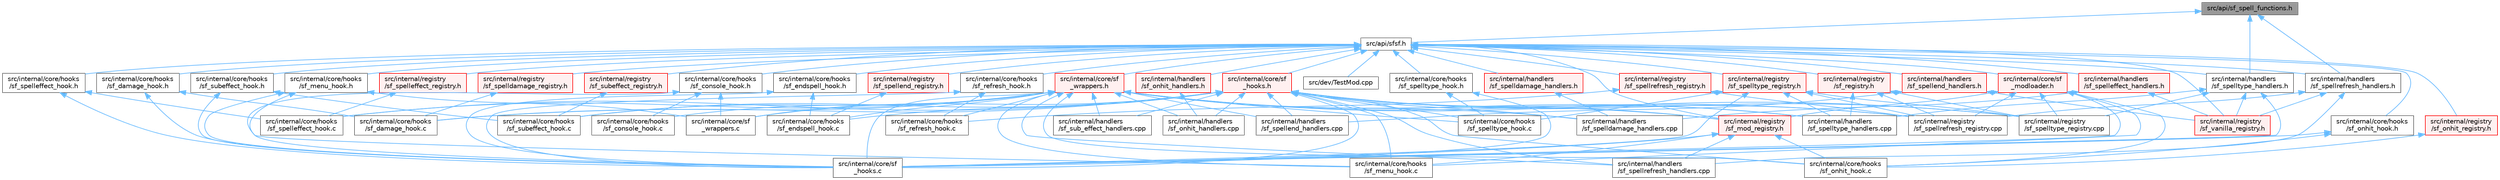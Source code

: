 digraph "src/api/sf_spell_functions.h"
{
 // LATEX_PDF_SIZE
  bgcolor="transparent";
  edge [fontname=Helvetica,fontsize=10,labelfontname=Helvetica,labelfontsize=10];
  node [fontname=Helvetica,fontsize=10,shape=box,height=0.2,width=0.4];
  Node1 [id="Node000001",label="src/api/sf_spell_functions.h",height=0.2,width=0.4,color="gray40", fillcolor="grey60", style="filled", fontcolor="black",tooltip=" "];
  Node1 -> Node2 [id="edge1_Node000001_Node000002",dir="back",color="steelblue1",style="solid",tooltip=" "];
  Node2 [id="Node000002",label="src/api/sfsf.h",height=0.2,width=0.4,color="grey40", fillcolor="white", style="filled",URL="$sfsf_8h.html",tooltip=" "];
  Node2 -> Node3 [id="edge2_Node000002_Node000003",dir="back",color="steelblue1",style="solid",tooltip=" "];
  Node3 [id="Node000003",label="src/dev/TestMod.cpp",height=0.2,width=0.4,color="grey40", fillcolor="white", style="filled",URL="$_test_mod_8cpp.html",tooltip=" "];
  Node2 -> Node4 [id="edge3_Node000002_Node000004",dir="back",color="steelblue1",style="solid",tooltip=" "];
  Node4 [id="Node000004",label="src/internal/core/hooks\l/sf_console_hook.h",height=0.2,width=0.4,color="grey40", fillcolor="white", style="filled",URL="$sf__console__hook_8h.html",tooltip=" "];
  Node4 -> Node5 [id="edge4_Node000004_Node000005",dir="back",color="steelblue1",style="solid",tooltip=" "];
  Node5 [id="Node000005",label="src/internal/core/hooks\l/sf_console_hook.c",height=0.2,width=0.4,color="grey40", fillcolor="white", style="filled",URL="$sf__console__hook_8c.html",tooltip=" "];
  Node4 -> Node6 [id="edge5_Node000004_Node000006",dir="back",color="steelblue1",style="solid",tooltip=" "];
  Node6 [id="Node000006",label="src/internal/core/sf\l_hooks.c",height=0.2,width=0.4,color="grey40", fillcolor="white", style="filled",URL="$sf__hooks_8c.html",tooltip=" "];
  Node4 -> Node7 [id="edge6_Node000004_Node000007",dir="back",color="steelblue1",style="solid",tooltip=" "];
  Node7 [id="Node000007",label="src/internal/core/sf\l_wrappers.c",height=0.2,width=0.4,color="grey40", fillcolor="white", style="filled",URL="$sf__wrappers_8c.html",tooltip=" "];
  Node2 -> Node8 [id="edge7_Node000002_Node000008",dir="back",color="steelblue1",style="solid",tooltip=" "];
  Node8 [id="Node000008",label="src/internal/core/hooks\l/sf_damage_hook.h",height=0.2,width=0.4,color="grey40", fillcolor="white", style="filled",URL="$sf__damage__hook_8h.html",tooltip=" "];
  Node8 -> Node9 [id="edge8_Node000008_Node000009",dir="back",color="steelblue1",style="solid",tooltip=" "];
  Node9 [id="Node000009",label="src/internal/core/hooks\l/sf_damage_hook.c",height=0.2,width=0.4,color="grey40", fillcolor="white", style="filled",URL="$sf__damage__hook_8c.html",tooltip=" "];
  Node8 -> Node6 [id="edge9_Node000008_Node000006",dir="back",color="steelblue1",style="solid",tooltip=" "];
  Node2 -> Node10 [id="edge10_Node000002_Node000010",dir="back",color="steelblue1",style="solid",tooltip=" "];
  Node10 [id="Node000010",label="src/internal/core/hooks\l/sf_endspell_hook.h",height=0.2,width=0.4,color="grey40", fillcolor="white", style="filled",URL="$sf__endspell__hook_8h.html",tooltip=" "];
  Node10 -> Node11 [id="edge11_Node000010_Node000011",dir="back",color="steelblue1",style="solid",tooltip=" "];
  Node11 [id="Node000011",label="src/internal/core/hooks\l/sf_endspell_hook.c",height=0.2,width=0.4,color="grey40", fillcolor="white", style="filled",URL="$sf__endspell__hook_8c.html",tooltip=" "];
  Node10 -> Node6 [id="edge12_Node000010_Node000006",dir="back",color="steelblue1",style="solid",tooltip=" "];
  Node2 -> Node12 [id="edge13_Node000002_Node000012",dir="back",color="steelblue1",style="solid",tooltip=" "];
  Node12 [id="Node000012",label="src/internal/core/hooks\l/sf_menu_hook.h",height=0.2,width=0.4,color="grey40", fillcolor="white", style="filled",URL="$sf__menu__hook_8h.html",tooltip=" "];
  Node12 -> Node13 [id="edge14_Node000012_Node000013",dir="back",color="steelblue1",style="solid",tooltip=" "];
  Node13 [id="Node000013",label="src/internal/core/hooks\l/sf_menu_hook.c",height=0.2,width=0.4,color="grey40", fillcolor="white", style="filled",URL="$sf__menu__hook_8c.html",tooltip=" "];
  Node12 -> Node6 [id="edge15_Node000012_Node000006",dir="back",color="steelblue1",style="solid",tooltip=" "];
  Node12 -> Node7 [id="edge16_Node000012_Node000007",dir="back",color="steelblue1",style="solid",tooltip=" "];
  Node2 -> Node14 [id="edge17_Node000002_Node000014",dir="back",color="steelblue1",style="solid",tooltip=" "];
  Node14 [id="Node000014",label="src/internal/core/hooks\l/sf_onhit_hook.h",height=0.2,width=0.4,color="grey40", fillcolor="white", style="filled",URL="$sf__onhit__hook_8h.html",tooltip=" "];
  Node14 -> Node15 [id="edge18_Node000014_Node000015",dir="back",color="steelblue1",style="solid",tooltip=" "];
  Node15 [id="Node000015",label="src/internal/core/hooks\l/sf_onhit_hook.c",height=0.2,width=0.4,color="grey40", fillcolor="white", style="filled",URL="$sf__onhit__hook_8c.html",tooltip=" "];
  Node14 -> Node6 [id="edge19_Node000014_Node000006",dir="back",color="steelblue1",style="solid",tooltip=" "];
  Node2 -> Node16 [id="edge20_Node000002_Node000016",dir="back",color="steelblue1",style="solid",tooltip=" "];
  Node16 [id="Node000016",label="src/internal/core/hooks\l/sf_refresh_hook.h",height=0.2,width=0.4,color="grey40", fillcolor="white", style="filled",URL="$sf__refresh__hook_8h.html",tooltip=" "];
  Node16 -> Node17 [id="edge21_Node000016_Node000017",dir="back",color="steelblue1",style="solid",tooltip=" "];
  Node17 [id="Node000017",label="src/internal/core/hooks\l/sf_refresh_hook.c",height=0.2,width=0.4,color="grey40", fillcolor="white", style="filled",URL="$sf__refresh__hook_8c.html",tooltip=" "];
  Node16 -> Node6 [id="edge22_Node000016_Node000006",dir="back",color="steelblue1",style="solid",tooltip=" "];
  Node2 -> Node18 [id="edge23_Node000002_Node000018",dir="back",color="steelblue1",style="solid",tooltip=" "];
  Node18 [id="Node000018",label="src/internal/core/hooks\l/sf_spelleffect_hook.h",height=0.2,width=0.4,color="grey40", fillcolor="white", style="filled",URL="$sf__spelleffect__hook_8h.html",tooltip=" "];
  Node18 -> Node19 [id="edge24_Node000018_Node000019",dir="back",color="steelblue1",style="solid",tooltip=" "];
  Node19 [id="Node000019",label="src/internal/core/hooks\l/sf_spelleffect_hook.c",height=0.2,width=0.4,color="grey40", fillcolor="white", style="filled",URL="$sf__spelleffect__hook_8c.html",tooltip=" "];
  Node18 -> Node6 [id="edge25_Node000018_Node000006",dir="back",color="steelblue1",style="solid",tooltip=" "];
  Node2 -> Node20 [id="edge26_Node000002_Node000020",dir="back",color="steelblue1",style="solid",tooltip=" "];
  Node20 [id="Node000020",label="src/internal/core/hooks\l/sf_spelltype_hook.h",height=0.2,width=0.4,color="grey40", fillcolor="white", style="filled",URL="$sf__spelltype__hook_8h.html",tooltip=" "];
  Node20 -> Node21 [id="edge27_Node000020_Node000021",dir="back",color="steelblue1",style="solid",tooltip=" "];
  Node21 [id="Node000021",label="src/internal/core/hooks\l/sf_spelltype_hook.c",height=0.2,width=0.4,color="grey40", fillcolor="white", style="filled",URL="$sf__spelltype__hook_8c.html",tooltip=" "];
  Node20 -> Node6 [id="edge28_Node000020_Node000006",dir="back",color="steelblue1",style="solid",tooltip=" "];
  Node2 -> Node22 [id="edge29_Node000002_Node000022",dir="back",color="steelblue1",style="solid",tooltip=" "];
  Node22 [id="Node000022",label="src/internal/core/hooks\l/sf_subeffect_hook.h",height=0.2,width=0.4,color="grey40", fillcolor="white", style="filled",URL="$sf__subeffect__hook_8h.html",tooltip=" "];
  Node22 -> Node23 [id="edge30_Node000022_Node000023",dir="back",color="steelblue1",style="solid",tooltip=" "];
  Node23 [id="Node000023",label="src/internal/core/hooks\l/sf_subeffect_hook.c",height=0.2,width=0.4,color="grey40", fillcolor="white", style="filled",URL="$sf__subeffect__hook_8c.html",tooltip=" "];
  Node22 -> Node6 [id="edge31_Node000022_Node000006",dir="back",color="steelblue1",style="solid",tooltip=" "];
  Node2 -> Node24 [id="edge32_Node000002_Node000024",dir="back",color="steelblue1",style="solid",tooltip=" "];
  Node24 [id="Node000024",label="src/internal/core/sf\l_hooks.h",height=0.2,width=0.4,color="red", fillcolor="#FFF0F0", style="filled",URL="$sf__hooks_8h.html",tooltip=" "];
  Node24 -> Node9 [id="edge33_Node000024_Node000009",dir="back",color="steelblue1",style="solid",tooltip=" "];
  Node24 -> Node11 [id="edge34_Node000024_Node000011",dir="back",color="steelblue1",style="solid",tooltip=" "];
  Node24 -> Node13 [id="edge35_Node000024_Node000013",dir="back",color="steelblue1",style="solid",tooltip=" "];
  Node24 -> Node15 [id="edge36_Node000024_Node000015",dir="back",color="steelblue1",style="solid",tooltip=" "];
  Node24 -> Node19 [id="edge37_Node000024_Node000019",dir="back",color="steelblue1",style="solid",tooltip=" "];
  Node24 -> Node21 [id="edge38_Node000024_Node000021",dir="back",color="steelblue1",style="solid",tooltip=" "];
  Node24 -> Node23 [id="edge39_Node000024_Node000023",dir="back",color="steelblue1",style="solid",tooltip=" "];
  Node24 -> Node6 [id="edge40_Node000024_Node000006",dir="back",color="steelblue1",style="solid",tooltip=" "];
  Node24 -> Node7 [id="edge41_Node000024_Node000007",dir="back",color="steelblue1",style="solid",tooltip=" "];
  Node24 -> Node25 [id="edge42_Node000024_Node000025",dir="back",color="steelblue1",style="solid",tooltip=" "];
  Node25 [id="Node000025",label="src/internal/handlers\l/sf_onhit_handlers.cpp",height=0.2,width=0.4,color="grey40", fillcolor="white", style="filled",URL="$sf__onhit__handlers_8cpp.html",tooltip=" "];
  Node24 -> Node26 [id="edge43_Node000024_Node000026",dir="back",color="steelblue1",style="solid",tooltip=" "];
  Node26 [id="Node000026",label="src/internal/handlers\l/sf_spelldamage_handlers.cpp",height=0.2,width=0.4,color="grey40", fillcolor="white", style="filled",URL="$sf__spelldamage__handlers_8cpp.html",tooltip=" "];
  Node24 -> Node27 [id="edge44_Node000024_Node000027",dir="back",color="steelblue1",style="solid",tooltip=" "];
  Node27 [id="Node000027",label="src/internal/handlers\l/sf_spellend_handlers.cpp",height=0.2,width=0.4,color="grey40", fillcolor="white", style="filled",URL="$sf__spellend__handlers_8cpp.html",tooltip=" "];
  Node24 -> Node28 [id="edge45_Node000024_Node000028",dir="back",color="steelblue1",style="solid",tooltip=" "];
  Node28 [id="Node000028",label="src/internal/handlers\l/sf_spellrefresh_handlers.cpp",height=0.2,width=0.4,color="grey40", fillcolor="white", style="filled",URL="$sf__spellrefresh__handlers_8cpp.html",tooltip=" "];
  Node24 -> Node29 [id="edge46_Node000024_Node000029",dir="back",color="steelblue1",style="solid",tooltip=" "];
  Node29 [id="Node000029",label="src/internal/handlers\l/sf_spelltype_handlers.cpp",height=0.2,width=0.4,color="grey40", fillcolor="white", style="filled",URL="$sf__spelltype__handlers_8cpp.html",tooltip=" "];
  Node24 -> Node30 [id="edge47_Node000024_Node000030",dir="back",color="steelblue1",style="solid",tooltip=" "];
  Node30 [id="Node000030",label="src/internal/handlers\l/sf_sub_effect_handlers.cpp",height=0.2,width=0.4,color="grey40", fillcolor="white", style="filled",URL="$sf__sub__effect__handlers_8cpp.html",tooltip=" "];
  Node24 -> Node31 [id="edge48_Node000024_Node000031",dir="back",color="steelblue1",style="solid",tooltip=" "];
  Node31 [id="Node000031",label="src/internal/registry\l/sf_mod_registry.h",height=0.2,width=0.4,color="red", fillcolor="#FFF0F0", style="filled",URL="$sf__mod__registry_8h.html",tooltip=" "];
  Node31 -> Node13 [id="edge49_Node000031_Node000013",dir="back",color="steelblue1",style="solid",tooltip=" "];
  Node31 -> Node15 [id="edge50_Node000031_Node000015",dir="back",color="steelblue1",style="solid",tooltip=" "];
  Node31 -> Node6 [id="edge51_Node000031_Node000006",dir="back",color="steelblue1",style="solid",tooltip=" "];
  Node31 -> Node28 [id="edge52_Node000031_Node000028",dir="back",color="steelblue1",style="solid",tooltip=" "];
  Node24 -> Node34 [id="edge53_Node000024_Node000034",dir="back",color="steelblue1",style="solid",tooltip=" "];
  Node34 [id="Node000034",label="src/internal/registry\l/sf_spellrefresh_registry.cpp",height=0.2,width=0.4,color="grey40", fillcolor="white", style="filled",URL="$sf__spellrefresh__registry_8cpp.html",tooltip=" "];
  Node24 -> Node35 [id="edge54_Node000024_Node000035",dir="back",color="steelblue1",style="solid",tooltip=" "];
  Node35 [id="Node000035",label="src/internal/registry\l/sf_spelltype_registry.cpp",height=0.2,width=0.4,color="grey40", fillcolor="white", style="filled",URL="$sf__spelltype__registry_8cpp.html",tooltip=" "];
  Node2 -> Node39 [id="edge55_Node000002_Node000039",dir="back",color="steelblue1",style="solid",tooltip=" "];
  Node39 [id="Node000039",label="src/internal/core/sf\l_modloader.h",height=0.2,width=0.4,color="red", fillcolor="#FFF0F0", style="filled",URL="$sf__modloader_8h.html",tooltip=" "];
  Node39 -> Node13 [id="edge56_Node000039_Node000013",dir="back",color="steelblue1",style="solid",tooltip=" "];
  Node39 -> Node15 [id="edge57_Node000039_Node000015",dir="back",color="steelblue1",style="solid",tooltip=" "];
  Node39 -> Node6 [id="edge58_Node000039_Node000006",dir="back",color="steelblue1",style="solid",tooltip=" "];
  Node39 -> Node31 [id="edge59_Node000039_Node000031",dir="back",color="steelblue1",style="solid",tooltip=" "];
  Node39 -> Node34 [id="edge60_Node000039_Node000034",dir="back",color="steelblue1",style="solid",tooltip=" "];
  Node39 -> Node35 [id="edge61_Node000039_Node000035",dir="back",color="steelblue1",style="solid",tooltip=" "];
  Node2 -> Node45 [id="edge62_Node000002_Node000045",dir="back",color="steelblue1",style="solid",tooltip=" "];
  Node45 [id="Node000045",label="src/internal/core/sf\l_wrappers.h",height=0.2,width=0.4,color="red", fillcolor="#FFF0F0", style="filled",URL="$sf__wrappers_8h.html",tooltip=" "];
  Node45 -> Node5 [id="edge63_Node000045_Node000005",dir="back",color="steelblue1",style="solid",tooltip=" "];
  Node45 -> Node9 [id="edge64_Node000045_Node000009",dir="back",color="steelblue1",style="solid",tooltip=" "];
  Node45 -> Node11 [id="edge65_Node000045_Node000011",dir="back",color="steelblue1",style="solid",tooltip=" "];
  Node45 -> Node13 [id="edge66_Node000045_Node000013",dir="back",color="steelblue1",style="solid",tooltip=" "];
  Node45 -> Node15 [id="edge67_Node000045_Node000015",dir="back",color="steelblue1",style="solid",tooltip=" "];
  Node45 -> Node17 [id="edge68_Node000045_Node000017",dir="back",color="steelblue1",style="solid",tooltip=" "];
  Node45 -> Node19 [id="edge69_Node000045_Node000019",dir="back",color="steelblue1",style="solid",tooltip=" "];
  Node45 -> Node21 [id="edge70_Node000045_Node000021",dir="back",color="steelblue1",style="solid",tooltip=" "];
  Node45 -> Node23 [id="edge71_Node000045_Node000023",dir="back",color="steelblue1",style="solid",tooltip=" "];
  Node45 -> Node6 [id="edge72_Node000045_Node000006",dir="back",color="steelblue1",style="solid",tooltip=" "];
  Node45 -> Node7 [id="edge73_Node000045_Node000007",dir="back",color="steelblue1",style="solid",tooltip=" "];
  Node45 -> Node25 [id="edge74_Node000045_Node000025",dir="back",color="steelblue1",style="solid",tooltip=" "];
  Node45 -> Node26 [id="edge75_Node000045_Node000026",dir="back",color="steelblue1",style="solid",tooltip=" "];
  Node45 -> Node27 [id="edge76_Node000045_Node000027",dir="back",color="steelblue1",style="solid",tooltip=" "];
  Node45 -> Node28 [id="edge77_Node000045_Node000028",dir="back",color="steelblue1",style="solid",tooltip=" "];
  Node45 -> Node29 [id="edge78_Node000045_Node000029",dir="back",color="steelblue1",style="solid",tooltip=" "];
  Node45 -> Node30 [id="edge79_Node000045_Node000030",dir="back",color="steelblue1",style="solid",tooltip=" "];
  Node45 -> Node31 [id="edge80_Node000045_Node000031",dir="back",color="steelblue1",style="solid",tooltip=" "];
  Node45 -> Node34 [id="edge81_Node000045_Node000034",dir="back",color="steelblue1",style="solid",tooltip=" "];
  Node45 -> Node35 [id="edge82_Node000045_Node000035",dir="back",color="steelblue1",style="solid",tooltip=" "];
  Node2 -> Node47 [id="edge83_Node000002_Node000047",dir="back",color="steelblue1",style="solid",tooltip=" "];
  Node47 [id="Node000047",label="src/internal/handlers\l/sf_onhit_handlers.h",height=0.2,width=0.4,color="red", fillcolor="#FFF0F0", style="filled",URL="$sf__onhit__handlers_8h.html",tooltip=" "];
  Node47 -> Node25 [id="edge84_Node000047_Node000025",dir="back",color="steelblue1",style="solid",tooltip=" "];
  Node2 -> Node48 [id="edge85_Node000002_Node000048",dir="back",color="steelblue1",style="solid",tooltip=" "];
  Node48 [id="Node000048",label="src/internal/handlers\l/sf_spelldamage_handlers.h",height=0.2,width=0.4,color="red", fillcolor="#FFF0F0", style="filled",URL="$sf__spelldamage__handlers_8h.html",tooltip=" "];
  Node48 -> Node26 [id="edge86_Node000048_Node000026",dir="back",color="steelblue1",style="solid",tooltip=" "];
  Node2 -> Node49 [id="edge87_Node000002_Node000049",dir="back",color="steelblue1",style="solid",tooltip=" "];
  Node49 [id="Node000049",label="src/internal/handlers\l/sf_spelleffect_handlers.h",height=0.2,width=0.4,color="red", fillcolor="#FFF0F0", style="filled",URL="$sf__spelleffect__handlers_8h.html",tooltip=" "];
  Node49 -> Node26 [id="edge88_Node000049_Node000026",dir="back",color="steelblue1",style="solid",tooltip=" "];
  Node49 -> Node50 [id="edge89_Node000049_Node000050",dir="back",color="steelblue1",style="solid",tooltip=" "];
  Node50 [id="Node000050",label="src/internal/registry\l/sf_vanilla_registry.h",height=0.2,width=0.4,color="red", fillcolor="#FFF0F0", style="filled",URL="$sf__vanilla__registry_8h.html",tooltip=" "];
  Node2 -> Node51 [id="edge90_Node000002_Node000051",dir="back",color="steelblue1",style="solid",tooltip=" "];
  Node51 [id="Node000051",label="src/internal/handlers\l/sf_spellend_handlers.h",height=0.2,width=0.4,color="red", fillcolor="#FFF0F0", style="filled",URL="$sf__spellend__handlers_8h.html",tooltip=" "];
  Node51 -> Node27 [id="edge91_Node000051_Node000027",dir="back",color="steelblue1",style="solid",tooltip=" "];
  Node51 -> Node50 [id="edge92_Node000051_Node000050",dir="back",color="steelblue1",style="solid",tooltip=" "];
  Node2 -> Node52 [id="edge93_Node000002_Node000052",dir="back",color="steelblue1",style="solid",tooltip=" "];
  Node52 [id="Node000052",label="src/internal/handlers\l/sf_spellrefresh_handlers.h",height=0.2,width=0.4,color="grey40", fillcolor="white", style="filled",URL="$sf__spellrefresh__handlers_8h.html",tooltip=" "];
  Node52 -> Node28 [id="edge94_Node000052_Node000028",dir="back",color="steelblue1",style="solid",tooltip=" "];
  Node52 -> Node34 [id="edge95_Node000052_Node000034",dir="back",color="steelblue1",style="solid",tooltip=" "];
  Node52 -> Node50 [id="edge96_Node000052_Node000050",dir="back",color="steelblue1",style="solid",tooltip=" "];
  Node2 -> Node53 [id="edge97_Node000002_Node000053",dir="back",color="steelblue1",style="solid",tooltip=" "];
  Node53 [id="Node000053",label="src/internal/handlers\l/sf_spelltype_handlers.h",height=0.2,width=0.4,color="grey40", fillcolor="white", style="filled",URL="$sf__spelltype__handlers_8h.html",tooltip=" "];
  Node53 -> Node6 [id="edge98_Node000053_Node000006",dir="back",color="steelblue1",style="solid",tooltip=" "];
  Node53 -> Node29 [id="edge99_Node000053_Node000029",dir="back",color="steelblue1",style="solid",tooltip=" "];
  Node53 -> Node35 [id="edge100_Node000053_Node000035",dir="back",color="steelblue1",style="solid",tooltip=" "];
  Node53 -> Node50 [id="edge101_Node000053_Node000050",dir="back",color="steelblue1",style="solid",tooltip=" "];
  Node2 -> Node31 [id="edge102_Node000002_Node000031",dir="back",color="steelblue1",style="solid",tooltip=" "];
  Node2 -> Node54 [id="edge103_Node000002_Node000054",dir="back",color="steelblue1",style="solid",tooltip=" "];
  Node54 [id="Node000054",label="src/internal/registry\l/sf_onhit_registry.h",height=0.2,width=0.4,color="red", fillcolor="#FFF0F0", style="filled",URL="$sf__onhit__registry_8h.html",tooltip=" "];
  Node54 -> Node15 [id="edge104_Node000054_Node000015",dir="back",color="steelblue1",style="solid",tooltip=" "];
  Node2 -> Node55 [id="edge105_Node000002_Node000055",dir="back",color="steelblue1",style="solid",tooltip=" "];
  Node55 [id="Node000055",label="src/internal/registry\l/sf_registry.h",height=0.2,width=0.4,color="red", fillcolor="#FFF0F0", style="filled",URL="$sf__registry_8h.html",tooltip=" "];
  Node55 -> Node29 [id="edge106_Node000055_Node000029",dir="back",color="steelblue1",style="solid",tooltip=" "];
  Node55 -> Node34 [id="edge107_Node000055_Node000034",dir="back",color="steelblue1",style="solid",tooltip=" "];
  Node55 -> Node35 [id="edge108_Node000055_Node000035",dir="back",color="steelblue1",style="solid",tooltip=" "];
  Node2 -> Node56 [id="edge109_Node000002_Node000056",dir="back",color="steelblue1",style="solid",tooltip=" "];
  Node56 [id="Node000056",label="src/internal/registry\l/sf_spelldamage_registry.h",height=0.2,width=0.4,color="red", fillcolor="#FFF0F0", style="filled",URL="$sf__spelldamage__registry_8h.html",tooltip=" "];
  Node56 -> Node9 [id="edge110_Node000056_Node000009",dir="back",color="steelblue1",style="solid",tooltip=" "];
  Node2 -> Node57 [id="edge111_Node000002_Node000057",dir="back",color="steelblue1",style="solid",tooltip=" "];
  Node57 [id="Node000057",label="src/internal/registry\l/sf_spelleffect_registry.h",height=0.2,width=0.4,color="red", fillcolor="#FFF0F0", style="filled",URL="$sf__spelleffect__registry_8h.html",tooltip=" "];
  Node57 -> Node19 [id="edge112_Node000057_Node000019",dir="back",color="steelblue1",style="solid",tooltip=" "];
  Node2 -> Node58 [id="edge113_Node000002_Node000058",dir="back",color="steelblue1",style="solid",tooltip=" "];
  Node58 [id="Node000058",label="src/internal/registry\l/sf_spellend_registry.h",height=0.2,width=0.4,color="red", fillcolor="#FFF0F0", style="filled",URL="$sf__spellend__registry_8h.html",tooltip=" "];
  Node58 -> Node11 [id="edge114_Node000058_Node000011",dir="back",color="steelblue1",style="solid",tooltip=" "];
  Node2 -> Node59 [id="edge115_Node000002_Node000059",dir="back",color="steelblue1",style="solid",tooltip=" "];
  Node59 [id="Node000059",label="src/internal/registry\l/sf_spellrefresh_registry.h",height=0.2,width=0.4,color="red", fillcolor="#FFF0F0", style="filled",URL="$sf__spellrefresh__registry_8h.html",tooltip=" "];
  Node59 -> Node17 [id="edge116_Node000059_Node000017",dir="back",color="steelblue1",style="solid",tooltip=" "];
  Node59 -> Node34 [id="edge117_Node000059_Node000034",dir="back",color="steelblue1",style="solid",tooltip=" "];
  Node2 -> Node60 [id="edge118_Node000002_Node000060",dir="back",color="steelblue1",style="solid",tooltip=" "];
  Node60 [id="Node000060",label="src/internal/registry\l/sf_spelltype_registry.h",height=0.2,width=0.4,color="red", fillcolor="#FFF0F0", style="filled",URL="$sf__spelltype__registry_8h.html",tooltip=" "];
  Node60 -> Node21 [id="edge119_Node000060_Node000021",dir="back",color="steelblue1",style="solid",tooltip=" "];
  Node60 -> Node6 [id="edge120_Node000060_Node000006",dir="back",color="steelblue1",style="solid",tooltip=" "];
  Node60 -> Node29 [id="edge121_Node000060_Node000029",dir="back",color="steelblue1",style="solid",tooltip=" "];
  Node60 -> Node34 [id="edge122_Node000060_Node000034",dir="back",color="steelblue1",style="solid",tooltip=" "];
  Node60 -> Node35 [id="edge123_Node000060_Node000035",dir="back",color="steelblue1",style="solid",tooltip=" "];
  Node2 -> Node61 [id="edge124_Node000002_Node000061",dir="back",color="steelblue1",style="solid",tooltip=" "];
  Node61 [id="Node000061",label="src/internal/registry\l/sf_subeffect_registry.h",height=0.2,width=0.4,color="red", fillcolor="#FFF0F0", style="filled",URL="$sf__subeffect__registry_8h.html",tooltip=" "];
  Node61 -> Node23 [id="edge125_Node000061_Node000023",dir="back",color="steelblue1",style="solid",tooltip=" "];
  Node2 -> Node50 [id="edge126_Node000002_Node000050",dir="back",color="steelblue1",style="solid",tooltip=" "];
  Node1 -> Node52 [id="edge127_Node000001_Node000052",dir="back",color="steelblue1",style="solid",tooltip=" "];
  Node1 -> Node53 [id="edge128_Node000001_Node000053",dir="back",color="steelblue1",style="solid",tooltip=" "];
}
